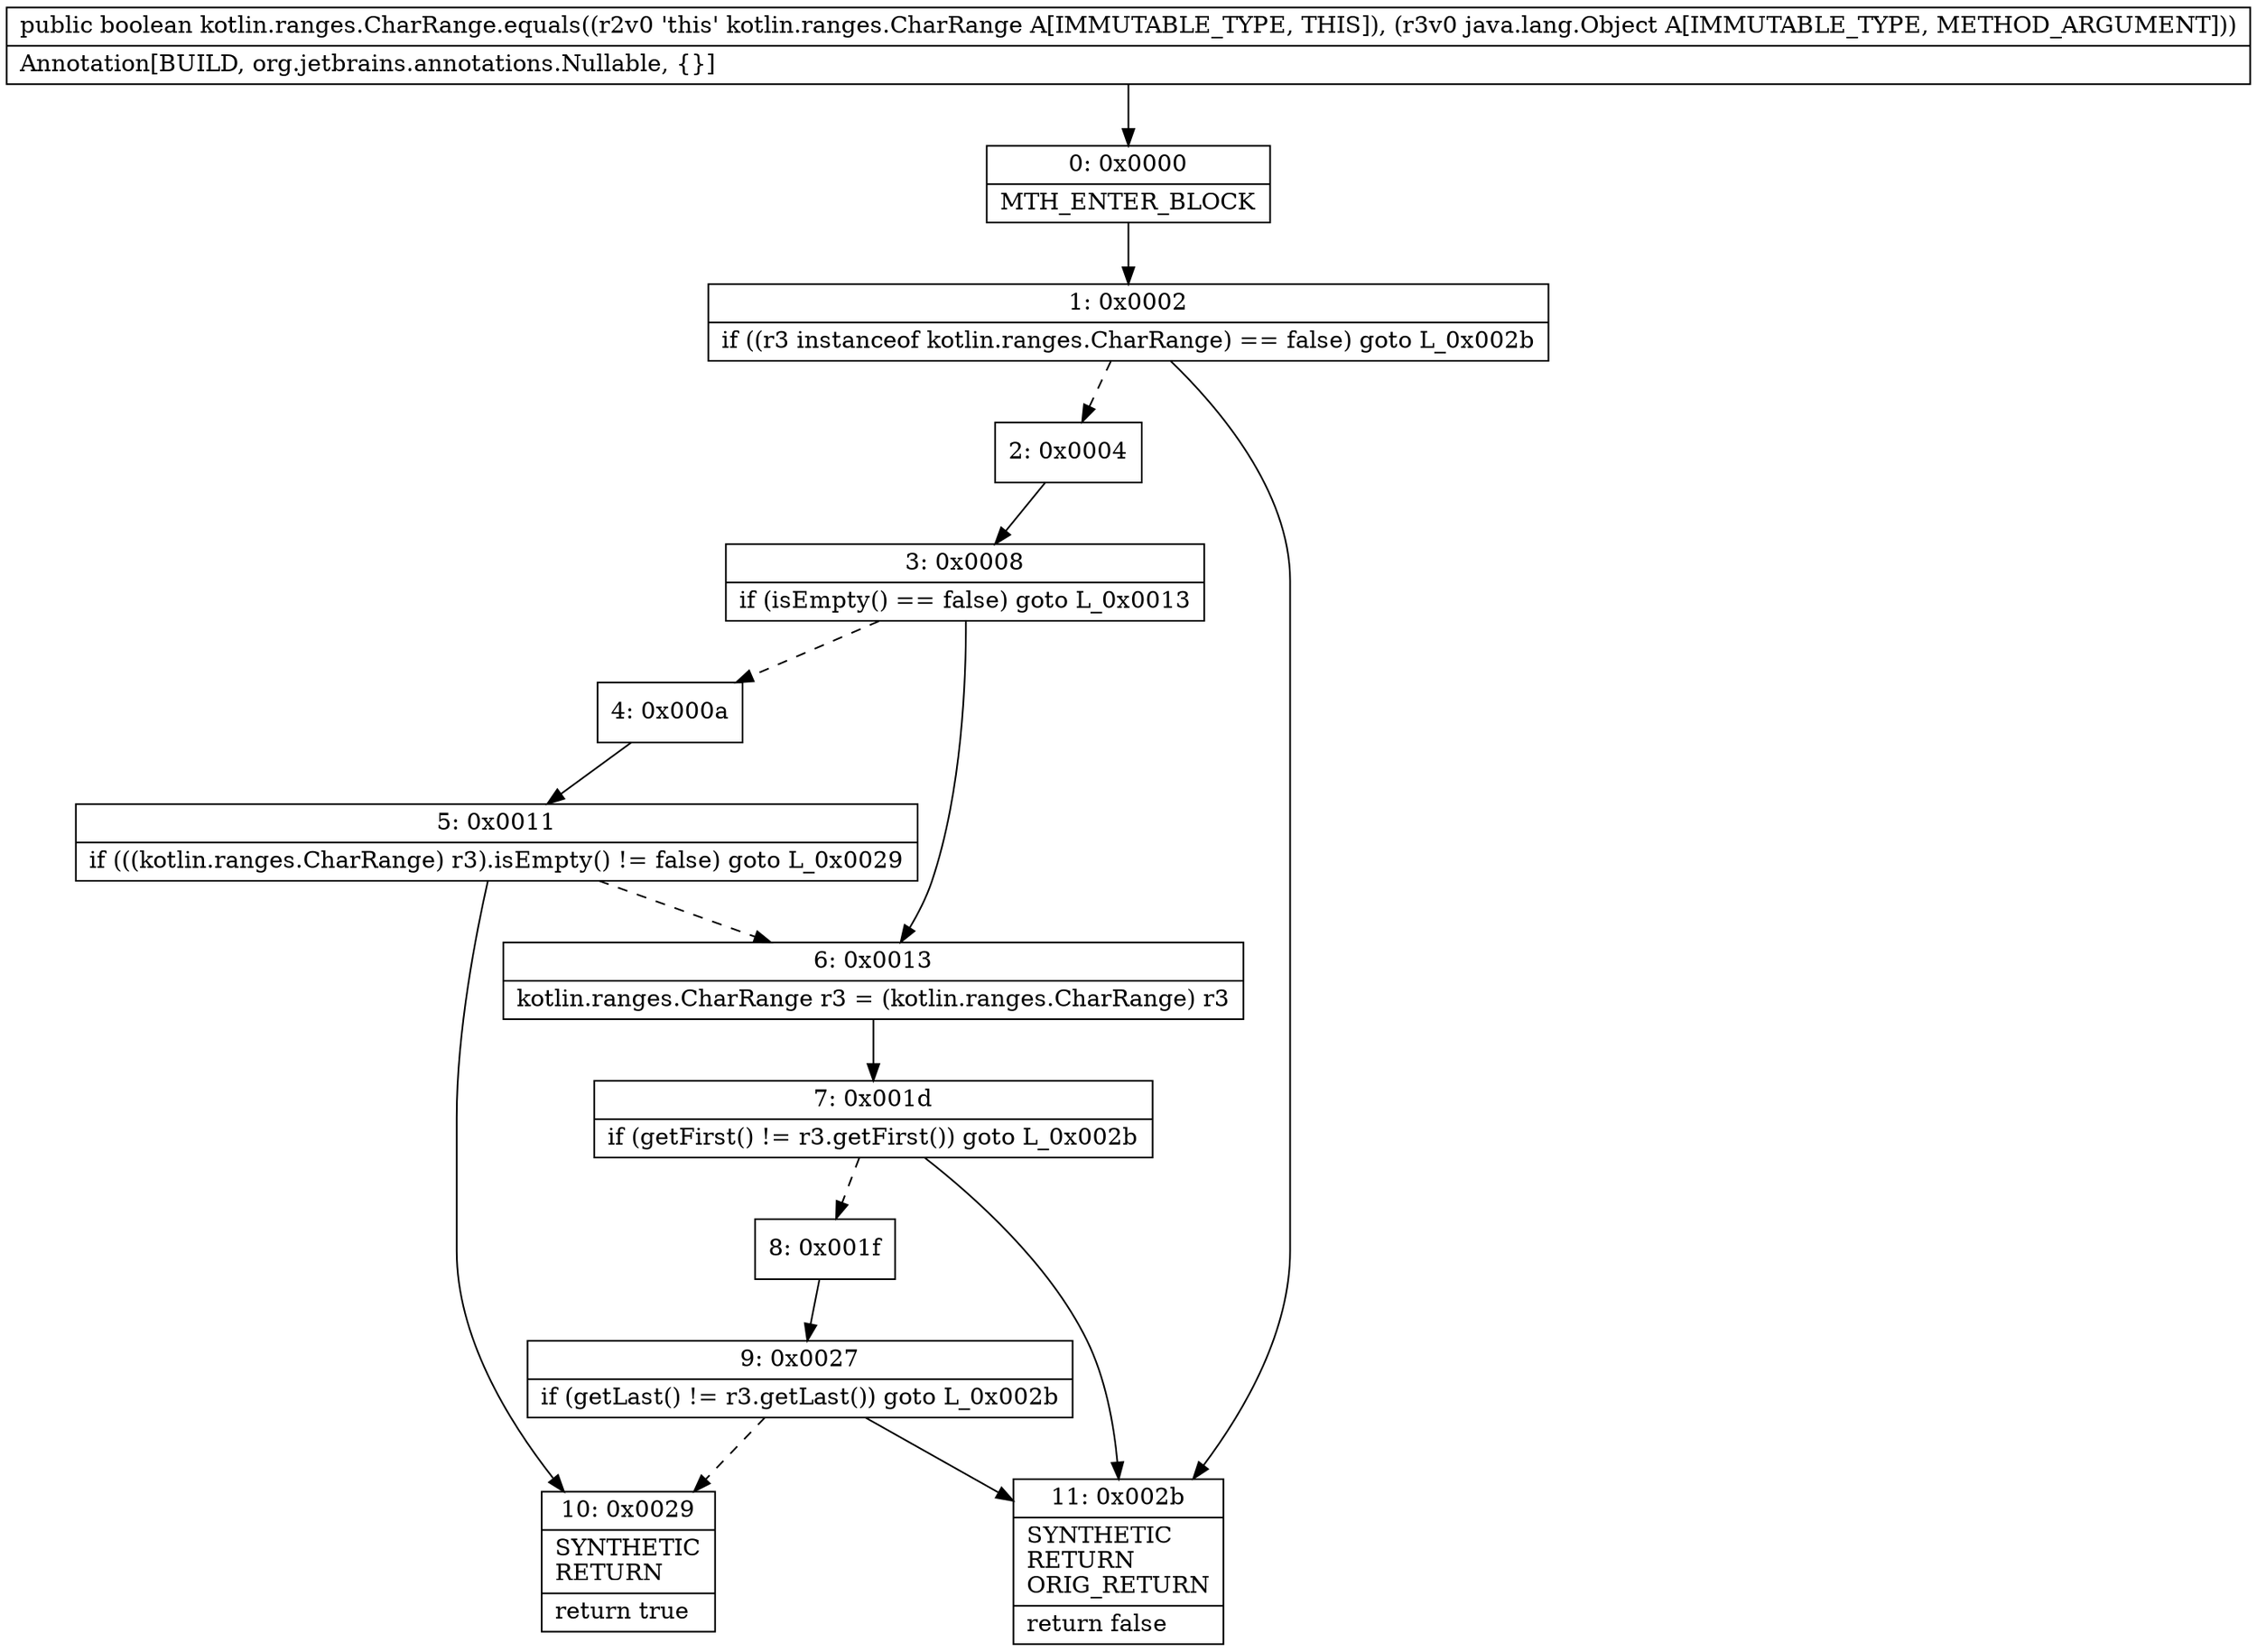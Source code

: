 digraph "CFG forkotlin.ranges.CharRange.equals(Ljava\/lang\/Object;)Z" {
Node_0 [shape=record,label="{0\:\ 0x0000|MTH_ENTER_BLOCK\l}"];
Node_1 [shape=record,label="{1\:\ 0x0002|if ((r3 instanceof kotlin.ranges.CharRange) == false) goto L_0x002b\l}"];
Node_2 [shape=record,label="{2\:\ 0x0004}"];
Node_3 [shape=record,label="{3\:\ 0x0008|if (isEmpty() == false) goto L_0x0013\l}"];
Node_4 [shape=record,label="{4\:\ 0x000a}"];
Node_5 [shape=record,label="{5\:\ 0x0011|if (((kotlin.ranges.CharRange) r3).isEmpty() != false) goto L_0x0029\l}"];
Node_6 [shape=record,label="{6\:\ 0x0013|kotlin.ranges.CharRange r3 = (kotlin.ranges.CharRange) r3\l}"];
Node_7 [shape=record,label="{7\:\ 0x001d|if (getFirst() != r3.getFirst()) goto L_0x002b\l}"];
Node_8 [shape=record,label="{8\:\ 0x001f}"];
Node_9 [shape=record,label="{9\:\ 0x0027|if (getLast() != r3.getLast()) goto L_0x002b\l}"];
Node_10 [shape=record,label="{10\:\ 0x0029|SYNTHETIC\lRETURN\l|return true\l}"];
Node_11 [shape=record,label="{11\:\ 0x002b|SYNTHETIC\lRETURN\lORIG_RETURN\l|return false\l}"];
MethodNode[shape=record,label="{public boolean kotlin.ranges.CharRange.equals((r2v0 'this' kotlin.ranges.CharRange A[IMMUTABLE_TYPE, THIS]), (r3v0 java.lang.Object A[IMMUTABLE_TYPE, METHOD_ARGUMENT]))  | Annotation[BUILD, org.jetbrains.annotations.Nullable, \{\}]\l}"];
MethodNode -> Node_0;
Node_0 -> Node_1;
Node_1 -> Node_2[style=dashed];
Node_1 -> Node_11;
Node_2 -> Node_3;
Node_3 -> Node_4[style=dashed];
Node_3 -> Node_6;
Node_4 -> Node_5;
Node_5 -> Node_6[style=dashed];
Node_5 -> Node_10;
Node_6 -> Node_7;
Node_7 -> Node_8[style=dashed];
Node_7 -> Node_11;
Node_8 -> Node_9;
Node_9 -> Node_10[style=dashed];
Node_9 -> Node_11;
}

